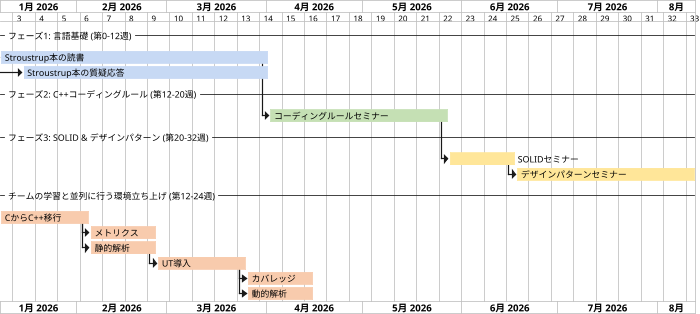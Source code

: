 @startgantt

scale max 700 width
printscale weekly
Project starts the 2026-1-8
language ja

' ==== Phase 1 ====
-- フェーズ1: 言語基礎 (第0-12週) --
[Stroustrup本の読書] lasts 12 weeks and is colored in #C7D9F4
[Stroustrup本の質疑応答] starts 1 weeks after [Stroustrup本の読書]'s start and lasts 11 weeks and is colored in #C7D9F4

' ==== Phase 2 ====
-- フェーズ2: C++コーディングルール (第12-20週) --
[コーディングルールセミナー] starts after [Stroustrup本の読書]'s end and lasts 8 weeks and is colored in #C5E0B4

' ==== Phase 3 ====
-- フェーズ3: SOLID & デザインパターン (第20-32週) --
[SOLIDセミナー] starts after [コーディングルールセミナー]'s end and lasts 3 weeks and is colored in #FFE699
[デザインパターンセミナー] starts after [SOLIDセミナー]'s end and lasts 8 weeks and is colored in #FFE699

' ==== 並行作業 ====
-- チームの学習と並列に行う環境立ち上げ (第12-24週) --
[CからC++移行] lasts 4 weeks and is colored in #F8CBAD
[メトリクス] starts after [CからC++移行]'s end and lasts 3 weeks and is colored in #F8CBAD
[静的解析] starts after [CからC++移行]'s end and lasts 3 weeks and is colored in #F8CBAD
[UT導入] starts after [静的解析]'s end and lasts 4 weeks and is colored in #F8CBAD
[カバレッジ] starts after [UT導入]'s end and lasts 3 weeks and is colored in #F8CBAD
[動的解析] starts after [UT導入]'s end and lasts 3 weeks and is colored in #F8CBAD
@endgantt


